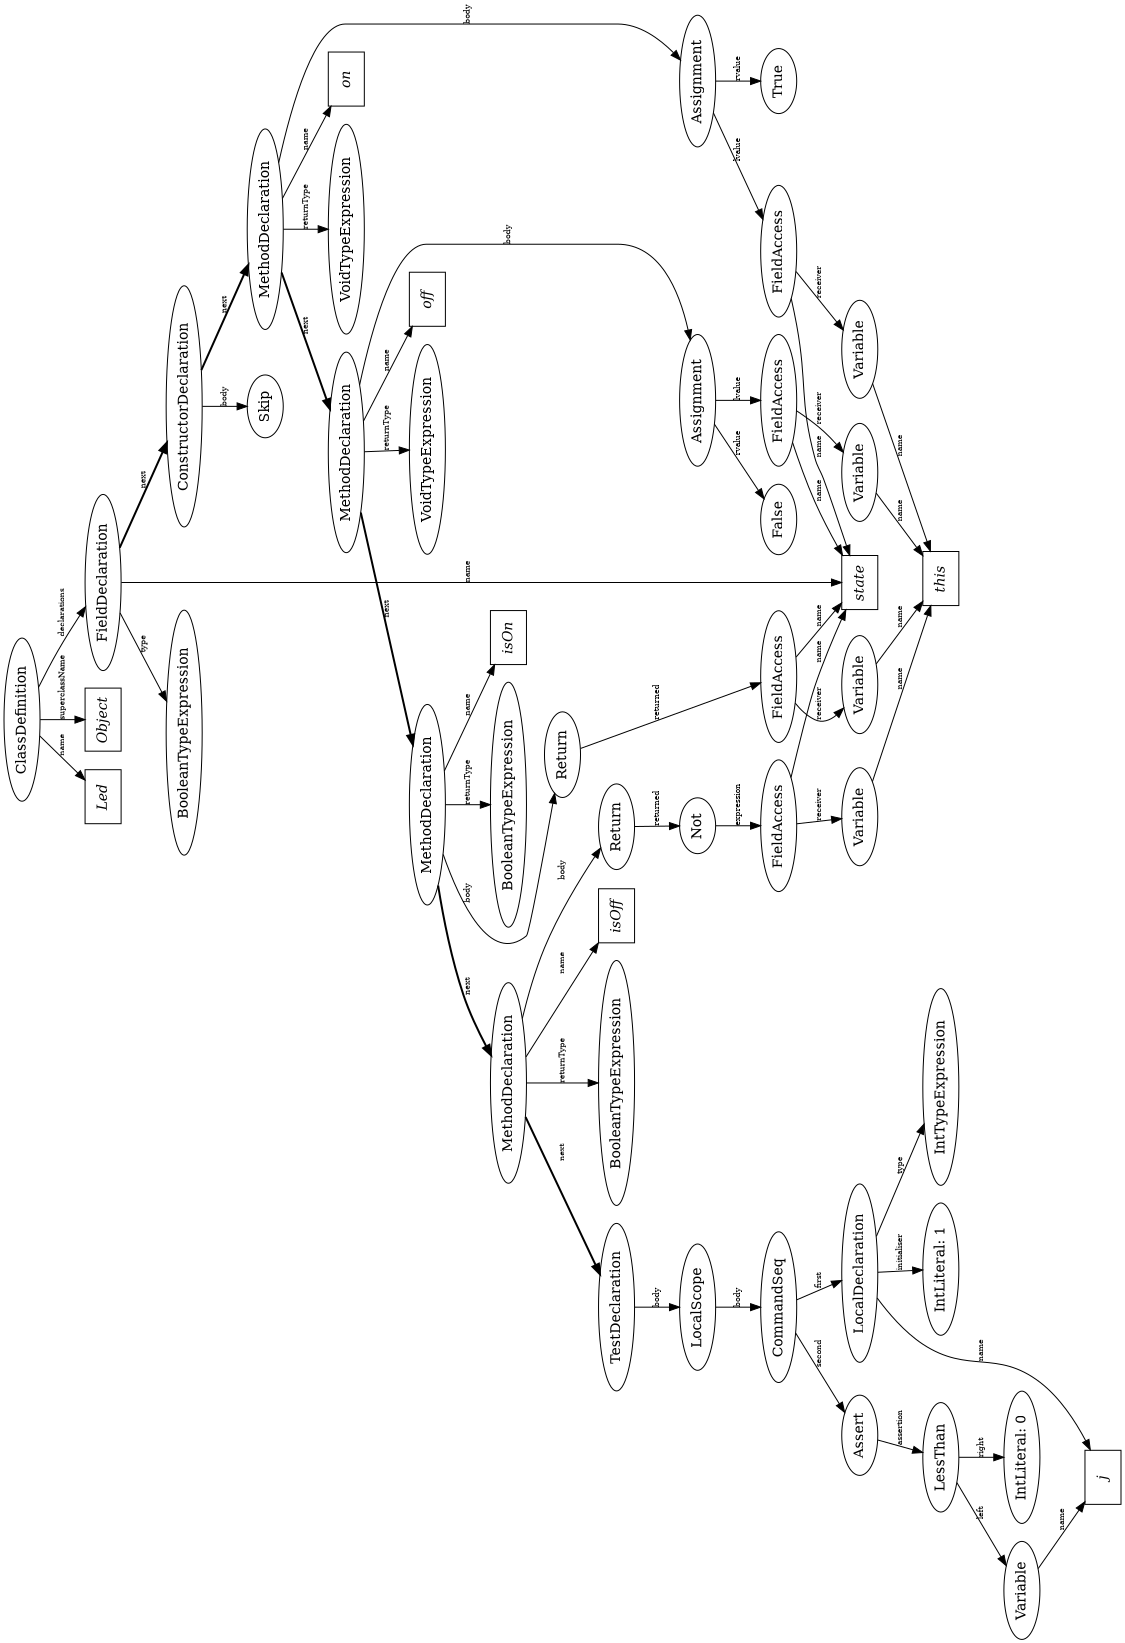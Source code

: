 digraph Led {
size = "11,7.5";
rotate = 90
node37 [ label = "ClassDefinition"];
symbol_Led [label = "Led" fontname = "Times-Italic" shape = box]
node37 -> symbol_Led [label = "name" fontsize = 8]
symbol_Object [label = "Object" fontname = "Times-Italic" shape = box]
node37 -> symbol_Object [label = "superclassName" fontsize = 8]
node36 [ label = "FieldDeclaration"];
node0 [ label = "BooleanTypeExpression"];
node36 -> node0 [label = "type" fontsize = 8]
symbol_state [label = "state" fontname = "Times-Italic" shape = box]
node36 -> symbol_state [label = "name" fontsize = 8]
node35 [ label = "ConstructorDeclaration"];
node1 [ label = "Skip"];
node35 -> node1 [label = "body" fontsize = 8]
node34 [ label = "MethodDeclaration"];
node2 [ label = "VoidTypeExpression"];
node34 -> node2 [label = "returnType" fontsize = 8]
symbol_on [label = "on" fontname = "Times-Italic" shape = box]
node34 -> symbol_on [label = "name" fontsize = 8]
node6 [ label = "Assignment"];
node4 [ label = "FieldAccess"];
node3 [ label = "Variable"];
symbol_this [label = "this" fontname = "Times-Italic" shape = box]
node3 -> symbol_this [label = "name" fontsize = 8]
node4 -> node3 [label = "receiver" fontsize = 8]
symbol_state [label = "state" fontname = "Times-Italic" shape = box]
node4 -> symbol_state [label = "name" fontsize = 8]
node6 -> node4 [label = "lvalue" fontsize = 8]
node5 [ label = "True"];
node6 -> node5 [label = "rvalue" fontsize = 8]
node34 -> node6 [label = "body" fontsize = 8]
node33 [ label = "MethodDeclaration"];
node7 [ label = "VoidTypeExpression"];
node33 -> node7 [label = "returnType" fontsize = 8]
symbol_off [label = "off" fontname = "Times-Italic" shape = box]
node33 -> symbol_off [label = "name" fontsize = 8]
node11 [ label = "Assignment"];
node9 [ label = "FieldAccess"];
node8 [ label = "Variable"];
symbol_this [label = "this" fontname = "Times-Italic" shape = box]
node8 -> symbol_this [label = "name" fontsize = 8]
node9 -> node8 [label = "receiver" fontsize = 8]
symbol_state [label = "state" fontname = "Times-Italic" shape = box]
node9 -> symbol_state [label = "name" fontsize = 8]
node11 -> node9 [label = "lvalue" fontsize = 8]
node10 [ label = "False"];
node11 -> node10 [label = "rvalue" fontsize = 8]
node33 -> node11 [label = "body" fontsize = 8]
node32 [ label = "MethodDeclaration"];
node12 [ label = "BooleanTypeExpression"];
node32 -> node12 [label = "returnType" fontsize = 8]
symbol_isOn [label = "isOn" fontname = "Times-Italic" shape = box]
node32 -> symbol_isOn [label = "name" fontsize = 8]
node15 [ label = "Return"];
node14 [ label = "FieldAccess"];
node13 [ label = "Variable"];
symbol_this [label = "this" fontname = "Times-Italic" shape = box]
node13 -> symbol_this [label = "name" fontsize = 8]
node14 -> node13 [label = "receiver" fontsize = 8]
symbol_state [label = "state" fontname = "Times-Italic" shape = box]
node14 -> symbol_state [label = "name" fontsize = 8]
node15 -> node14 [label = "returned" fontsize = 8]
node32 -> node15 [label = "body" fontsize = 8]
node31 [ label = "MethodDeclaration"];
node16 [ label = "BooleanTypeExpression"];
node31 -> node16 [label = "returnType" fontsize = 8]
symbol_isOff [label = "isOff" fontname = "Times-Italic" shape = box]
node31 -> symbol_isOff [label = "name" fontsize = 8]
node20 [ label = "Return"];
node19 [ label = "Not"];
node18 [ label = "FieldAccess"];
node17 [ label = "Variable"];
symbol_this [label = "this" fontname = "Times-Italic" shape = box]
node17 -> symbol_this [label = "name" fontsize = 8]
node18 -> node17 [label = "receiver" fontsize = 8]
symbol_state [label = "state" fontname = "Times-Italic" shape = box]
node18 -> symbol_state [label = "name" fontsize = 8]
node19 -> node18 [label = "expression" fontsize = 8]
node20 -> node19 [label = "returned" fontsize = 8]
node31 -> node20 [label = "body" fontsize = 8]
node30 [ label = "TestDeclaration"];
node29 [ label = "LocalScope"];
node28 [ label = "CommandSeq"];
node23 [ label = "LocalDeclaration"];
node21 [ label = "IntTypeExpression"];
node23 -> node21 [label = "type" fontsize = 8]
symbol_j [label = "j" fontname = "Times-Italic" shape = box]
node23 -> symbol_j [label = "name" fontsize = 8]
node22 [ label = "IntLiteral: 1"];
node23 -> node22 [label = "initialiser" fontsize = 8]
node28 -> node23 [label = "first" fontsize = 8]
node27 [ label = "Assert"];
node26 [ label = "LessThan"];
node24 [ label = "Variable"];
symbol_j [label = "j" fontname = "Times-Italic" shape = box]
node24 -> symbol_j [label = "name" fontsize = 8]
node26 -> node24 [label = "left" fontsize = 8]
node25 [ label = "IntLiteral: 0"];
node26 -> node25 [label = "right" fontsize = 8]
node27 -> node26 [label = "assertion" fontsize = 8]
node28 -> node27 [label = "second" fontsize = 8]
node29 -> node28 [label = "body" fontsize = 8]
node30 -> node29 [label = "body" fontsize = 8]
node31 -> node30 [label = "next" fontsize = 8 style = bold]
node32 -> node31 [label = "next" fontsize = 8 style = bold]
node33 -> node32 [label = "next" fontsize = 8 style = bold]
node34 -> node33 [label = "next" fontsize = 8 style = bold]
node35 -> node34 [label = "next" fontsize = 8 style = bold]
node36 -> node35 [label = "next" fontsize = 8 style = bold]
node37 -> node36 [label = "declarations" fontsize = 8]
}